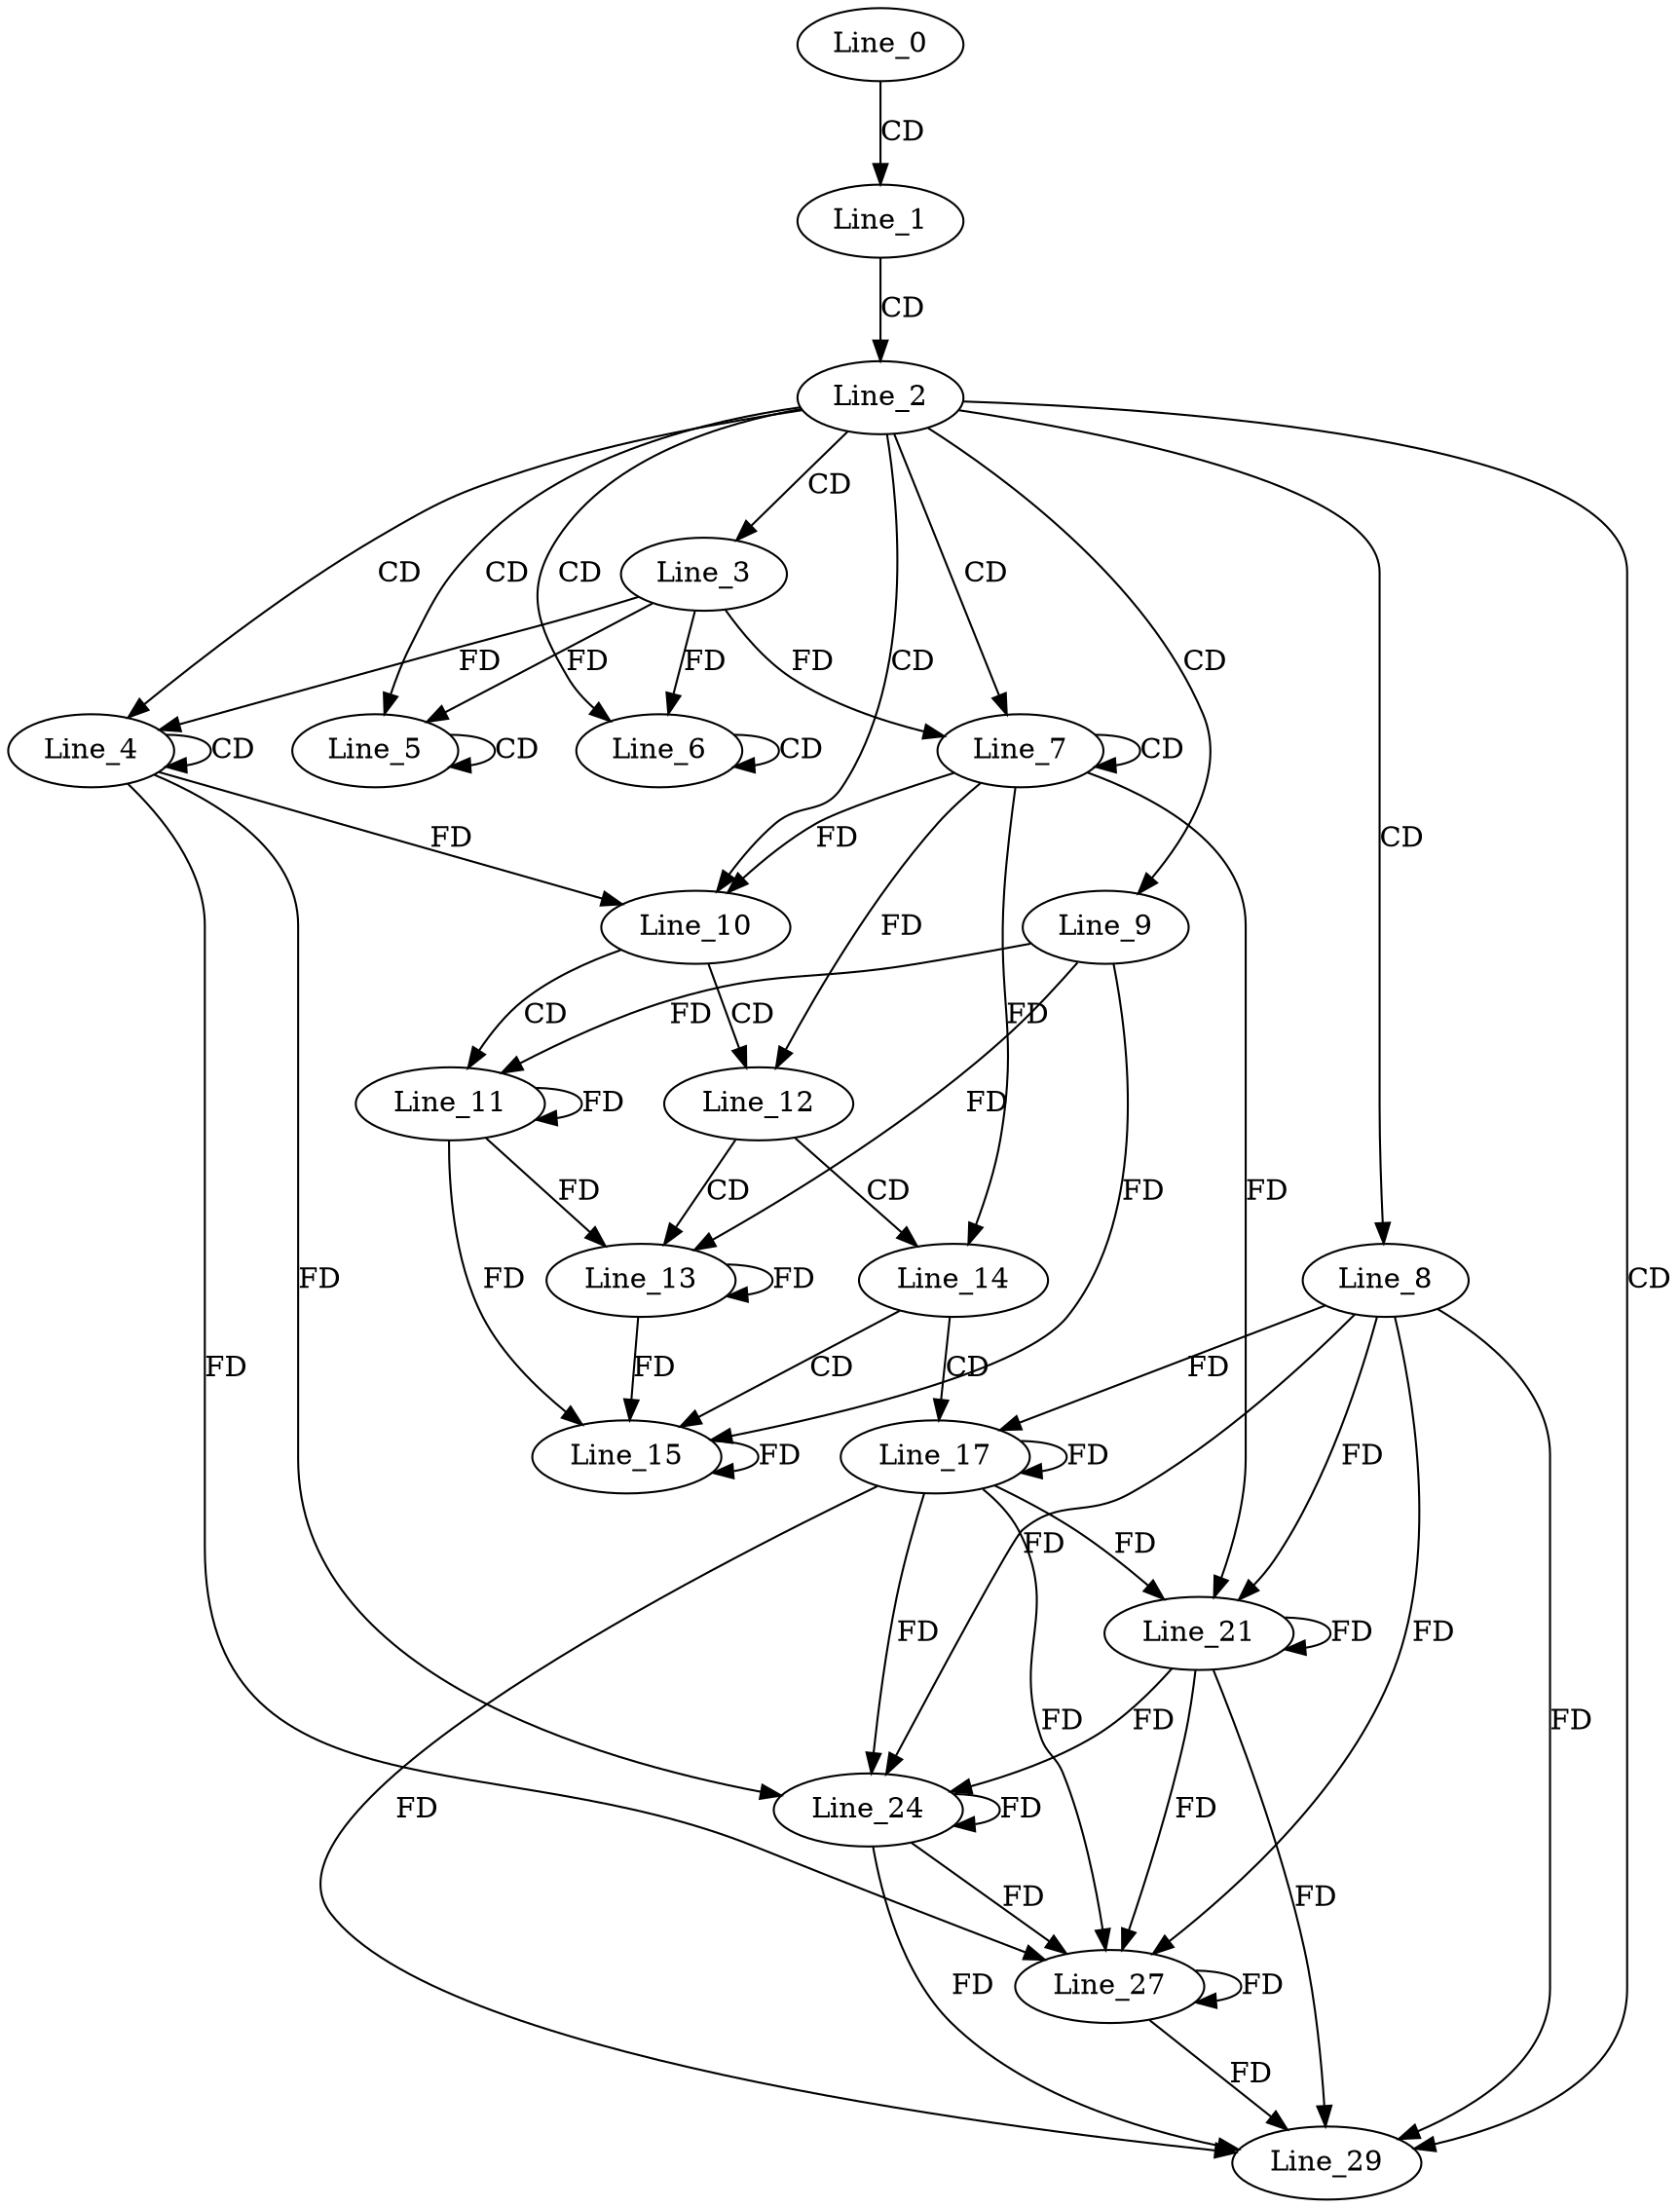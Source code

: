digraph G {
  Line_0;
  Line_1;
  Line_2;
  Line_3;
  Line_4;
  Line_4;
  Line_5;
  Line_5;
  Line_6;
  Line_6;
  Line_7;
  Line_7;
  Line_8;
  Line_9;
  Line_10;
  Line_11;
  Line_12;
  Line_13;
  Line_14;
  Line_15;
  Line_17;
  Line_21;
  Line_24;
  Line_27;
  Line_29;
  Line_0 -> Line_1 [ label="CD" ];
  Line_1 -> Line_2 [ label="CD" ];
  Line_2 -> Line_3 [ label="CD" ];
  Line_2 -> Line_4 [ label="CD" ];
  Line_4 -> Line_4 [ label="CD" ];
  Line_3 -> Line_4 [ label="FD" ];
  Line_2 -> Line_5 [ label="CD" ];
  Line_5 -> Line_5 [ label="CD" ];
  Line_3 -> Line_5 [ label="FD" ];
  Line_2 -> Line_6 [ label="CD" ];
  Line_6 -> Line_6 [ label="CD" ];
  Line_3 -> Line_6 [ label="FD" ];
  Line_2 -> Line_7 [ label="CD" ];
  Line_7 -> Line_7 [ label="CD" ];
  Line_3 -> Line_7 [ label="FD" ];
  Line_2 -> Line_8 [ label="CD" ];
  Line_2 -> Line_9 [ label="CD" ];
  Line_2 -> Line_10 [ label="CD" ];
  Line_4 -> Line_10 [ label="FD" ];
  Line_7 -> Line_10 [ label="FD" ];
  Line_10 -> Line_11 [ label="CD" ];
  Line_9 -> Line_11 [ label="FD" ];
  Line_11 -> Line_11 [ label="FD" ];
  Line_10 -> Line_12 [ label="CD" ];
  Line_7 -> Line_12 [ label="FD" ];
  Line_12 -> Line_13 [ label="CD" ];
  Line_9 -> Line_13 [ label="FD" ];
  Line_11 -> Line_13 [ label="FD" ];
  Line_13 -> Line_13 [ label="FD" ];
  Line_12 -> Line_14 [ label="CD" ];
  Line_7 -> Line_14 [ label="FD" ];
  Line_14 -> Line_15 [ label="CD" ];
  Line_9 -> Line_15 [ label="FD" ];
  Line_11 -> Line_15 [ label="FD" ];
  Line_13 -> Line_15 [ label="FD" ];
  Line_15 -> Line_15 [ label="FD" ];
  Line_14 -> Line_17 [ label="CD" ];
  Line_8 -> Line_17 [ label="FD" ];
  Line_17 -> Line_17 [ label="FD" ];
  Line_8 -> Line_21 [ label="FD" ];
  Line_17 -> Line_21 [ label="FD" ];
  Line_21 -> Line_21 [ label="FD" ];
  Line_7 -> Line_21 [ label="FD" ];
  Line_8 -> Line_24 [ label="FD" ];
  Line_17 -> Line_24 [ label="FD" ];
  Line_21 -> Line_24 [ label="FD" ];
  Line_24 -> Line_24 [ label="FD" ];
  Line_4 -> Line_24 [ label="FD" ];
  Line_8 -> Line_27 [ label="FD" ];
  Line_17 -> Line_27 [ label="FD" ];
  Line_21 -> Line_27 [ label="FD" ];
  Line_24 -> Line_27 [ label="FD" ];
  Line_27 -> Line_27 [ label="FD" ];
  Line_4 -> Line_27 [ label="FD" ];
  Line_2 -> Line_29 [ label="CD" ];
  Line_8 -> Line_29 [ label="FD" ];
  Line_17 -> Line_29 [ label="FD" ];
  Line_21 -> Line_29 [ label="FD" ];
  Line_24 -> Line_29 [ label="FD" ];
  Line_27 -> Line_29 [ label="FD" ];
}
